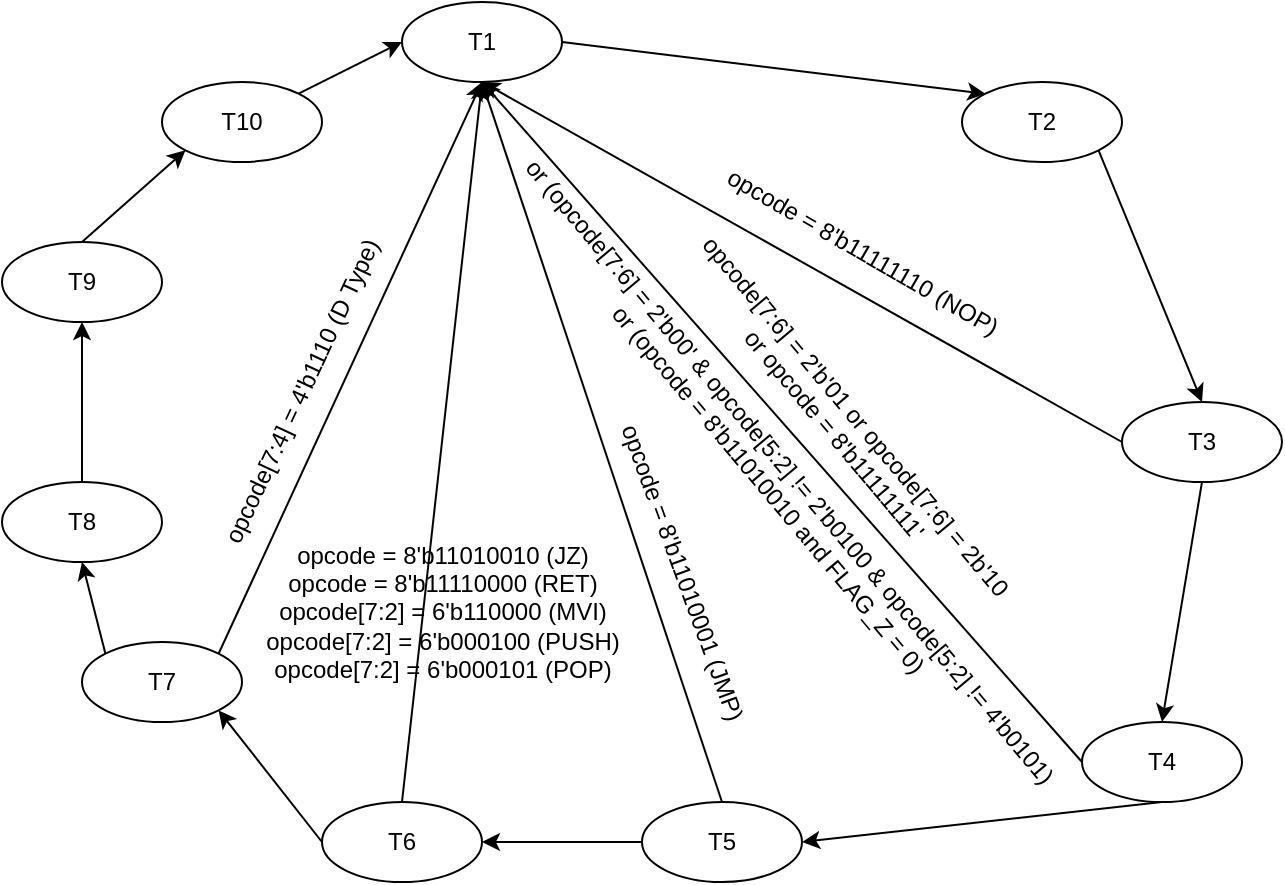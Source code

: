 <mxfile version="20.3.0" type="device"><diagram id="8E4dBgAVaJgITq-OcWGp" name="Page-1"><mxGraphModel dx="865" dy="534" grid="1" gridSize="10" guides="1" tooltips="1" connect="1" arrows="1" fold="1" page="1" pageScale="1" pageWidth="1654" pageHeight="1169" math="0" shadow="0"><root><mxCell id="0"/><mxCell id="1" parent="0"/><mxCell id="2YIAS7HiWx1FFXhOzL-p-1" value="T1" style="ellipse;whiteSpace=wrap;html=1;" vertex="1" parent="1"><mxGeometry x="480" y="80" width="80" height="40" as="geometry"/></mxCell><mxCell id="2YIAS7HiWx1FFXhOzL-p-2" value="T2" style="ellipse;whiteSpace=wrap;html=1;" vertex="1" parent="1"><mxGeometry x="760" y="120" width="80" height="40" as="geometry"/></mxCell><mxCell id="2YIAS7HiWx1FFXhOzL-p-3" value="T3" style="ellipse;whiteSpace=wrap;html=1;" vertex="1" parent="1"><mxGeometry x="840" y="280" width="80" height="40" as="geometry"/></mxCell><mxCell id="2YIAS7HiWx1FFXhOzL-p-4" value="T4" style="ellipse;whiteSpace=wrap;html=1;" vertex="1" parent="1"><mxGeometry x="820" y="440" width="80" height="40" as="geometry"/></mxCell><mxCell id="2YIAS7HiWx1FFXhOzL-p-5" value="T5" style="ellipse;whiteSpace=wrap;html=1;" vertex="1" parent="1"><mxGeometry x="600" y="480" width="80" height="40" as="geometry"/></mxCell><mxCell id="2YIAS7HiWx1FFXhOzL-p-6" value="T6" style="ellipse;whiteSpace=wrap;html=1;" vertex="1" parent="1"><mxGeometry x="440" y="480" width="80" height="40" as="geometry"/></mxCell><mxCell id="2YIAS7HiWx1FFXhOzL-p-7" value="T7" style="ellipse;whiteSpace=wrap;html=1;" vertex="1" parent="1"><mxGeometry x="320" y="400" width="80" height="40" as="geometry"/></mxCell><mxCell id="2YIAS7HiWx1FFXhOzL-p-8" value="T8" style="ellipse;whiteSpace=wrap;html=1;" vertex="1" parent="1"><mxGeometry x="280" y="320" width="80" height="40" as="geometry"/></mxCell><mxCell id="2YIAS7HiWx1FFXhOzL-p-9" value="T9" style="ellipse;whiteSpace=wrap;html=1;" vertex="1" parent="1"><mxGeometry x="280" y="200" width="80" height="40" as="geometry"/></mxCell><mxCell id="2YIAS7HiWx1FFXhOzL-p-10" value="T10" style="ellipse;whiteSpace=wrap;html=1;" vertex="1" parent="1"><mxGeometry x="360" y="120" width="80" height="40" as="geometry"/></mxCell><mxCell id="2YIAS7HiWx1FFXhOzL-p-11" value="" style="endArrow=classic;html=1;rounded=0;exitX=1;exitY=0.5;exitDx=0;exitDy=0;entryX=0;entryY=0;entryDx=0;entryDy=0;" edge="1" parent="1" source="2YIAS7HiWx1FFXhOzL-p-1" target="2YIAS7HiWx1FFXhOzL-p-2"><mxGeometry width="50" height="50" relative="1" as="geometry"><mxPoint x="540" y="300" as="sourcePoint"/><mxPoint x="590" y="250" as="targetPoint"/></mxGeometry></mxCell><mxCell id="2YIAS7HiWx1FFXhOzL-p-12" value="" style="endArrow=classic;html=1;rounded=0;exitX=1;exitY=1;exitDx=0;exitDy=0;entryX=0.5;entryY=0;entryDx=0;entryDy=0;" edge="1" parent="1" source="2YIAS7HiWx1FFXhOzL-p-2" target="2YIAS7HiWx1FFXhOzL-p-3"><mxGeometry width="50" height="50" relative="1" as="geometry"><mxPoint x="570" y="110" as="sourcePoint"/><mxPoint x="621.716" y="135.858" as="targetPoint"/></mxGeometry></mxCell><mxCell id="2YIAS7HiWx1FFXhOzL-p-13" value="" style="endArrow=classic;html=1;rounded=0;exitX=0.5;exitY=1;exitDx=0;exitDy=0;entryX=0.5;entryY=0;entryDx=0;entryDy=0;" edge="1" parent="1" source="2YIAS7HiWx1FFXhOzL-p-3" target="2YIAS7HiWx1FFXhOzL-p-4"><mxGeometry width="50" height="50" relative="1" as="geometry"><mxPoint x="678.284" y="164.142" as="sourcePoint"/><mxPoint x="690" y="210" as="targetPoint"/></mxGeometry></mxCell><mxCell id="2YIAS7HiWx1FFXhOzL-p-14" value="" style="endArrow=classic;html=1;rounded=0;exitX=0;exitY=0.5;exitDx=0;exitDy=0;entryX=0.5;entryY=1;entryDx=0;entryDy=0;" edge="1" parent="1" source="2YIAS7HiWx1FFXhOzL-p-3" target="2YIAS7HiWx1FFXhOzL-p-1"><mxGeometry width="50" height="50" relative="1" as="geometry"><mxPoint x="690" y="250" as="sourcePoint"/><mxPoint x="690" y="290.0" as="targetPoint"/></mxGeometry></mxCell><mxCell id="2YIAS7HiWx1FFXhOzL-p-15" value="" style="endArrow=classic;html=1;rounded=0;exitX=0;exitY=0.5;exitDx=0;exitDy=0;entryX=0.5;entryY=1;entryDx=0;entryDy=0;" edge="1" parent="1" source="2YIAS7HiWx1FFXhOzL-p-4" target="2YIAS7HiWx1FFXhOzL-p-1"><mxGeometry width="50" height="50" relative="1" as="geometry"><mxPoint x="730" y="230" as="sourcePoint"/><mxPoint x="530" y="130" as="targetPoint"/></mxGeometry></mxCell><mxCell id="2YIAS7HiWx1FFXhOzL-p-16" value="" style="endArrow=classic;html=1;rounded=0;exitX=0.5;exitY=1;exitDx=0;exitDy=0;entryX=1;entryY=0.5;entryDx=0;entryDy=0;" edge="1" parent="1" source="2YIAS7HiWx1FFXhOzL-p-4" target="2YIAS7HiWx1FFXhOzL-p-5"><mxGeometry width="50" height="50" relative="1" as="geometry"><mxPoint x="770" y="250" as="sourcePoint"/><mxPoint x="770" y="330" as="targetPoint"/></mxGeometry></mxCell><mxCell id="2YIAS7HiWx1FFXhOzL-p-17" value="" style="endArrow=classic;html=1;rounded=0;exitX=0;exitY=0.5;exitDx=0;exitDy=0;entryX=1;entryY=0.5;entryDx=0;entryDy=0;" edge="1" parent="1" source="2YIAS7HiWx1FFXhOzL-p-5" target="2YIAS7HiWx1FFXhOzL-p-6"><mxGeometry width="50" height="50" relative="1" as="geometry"><mxPoint x="770" y="370" as="sourcePoint"/><mxPoint x="718.284" y="415.858" as="targetPoint"/></mxGeometry></mxCell><mxCell id="2YIAS7HiWx1FFXhOzL-p-18" value="" style="endArrow=classic;html=1;rounded=0;exitX=0;exitY=0.5;exitDx=0;exitDy=0;entryX=1;entryY=1;entryDx=0;entryDy=0;" edge="1" parent="1" source="2YIAS7HiWx1FFXhOzL-p-6" target="2YIAS7HiWx1FFXhOzL-p-7"><mxGeometry width="50" height="50" relative="1" as="geometry"><mxPoint x="661.716" y="444.142" as="sourcePoint"/><mxPoint x="570" y="510" as="targetPoint"/></mxGeometry></mxCell><mxCell id="2YIAS7HiWx1FFXhOzL-p-19" value="" style="endArrow=classic;html=1;rounded=0;exitX=0;exitY=0;exitDx=0;exitDy=0;entryX=0.5;entryY=1;entryDx=0;entryDy=0;" edge="1" parent="1" source="2YIAS7HiWx1FFXhOzL-p-7" target="2YIAS7HiWx1FFXhOzL-p-8"><mxGeometry width="50" height="50" relative="1" as="geometry"><mxPoint x="490" y="510" as="sourcePoint"/><mxPoint x="398.284" y="444.142" as="targetPoint"/></mxGeometry></mxCell><mxCell id="2YIAS7HiWx1FFXhOzL-p-20" value="" style="endArrow=classic;html=1;rounded=0;exitX=0.5;exitY=0;exitDx=0;exitDy=0;entryX=0.5;entryY=1;entryDx=0;entryDy=0;" edge="1" parent="1" source="2YIAS7HiWx1FFXhOzL-p-8" target="2YIAS7HiWx1FFXhOzL-p-9"><mxGeometry width="50" height="50" relative="1" as="geometry"><mxPoint x="341.716" y="435.858" as="sourcePoint"/><mxPoint x="290" y="390" as="targetPoint"/></mxGeometry></mxCell><mxCell id="2YIAS7HiWx1FFXhOzL-p-21" value="" style="endArrow=classic;html=1;rounded=0;exitX=0.5;exitY=0;exitDx=0;exitDy=0;entryX=0;entryY=1;entryDx=0;entryDy=0;" edge="1" parent="1" source="2YIAS7HiWx1FFXhOzL-p-9" target="2YIAS7HiWx1FFXhOzL-p-10"><mxGeometry width="50" height="50" relative="1" as="geometry"><mxPoint x="290" y="330" as="sourcePoint"/><mxPoint x="290" y="250" as="targetPoint"/></mxGeometry></mxCell><mxCell id="2YIAS7HiWx1FFXhOzL-p-22" value="" style="endArrow=classic;html=1;rounded=0;exitX=1;exitY=0;exitDx=0;exitDy=0;entryX=0;entryY=0.5;entryDx=0;entryDy=0;" edge="1" parent="1" source="2YIAS7HiWx1FFXhOzL-p-10" target="2YIAS7HiWx1FFXhOzL-p-1"><mxGeometry width="50" height="50" relative="1" as="geometry"><mxPoint x="290" y="210" as="sourcePoint"/><mxPoint x="341.716" y="164.142" as="targetPoint"/></mxGeometry></mxCell><mxCell id="2YIAS7HiWx1FFXhOzL-p-23" value="" style="endArrow=classic;html=1;rounded=0;exitX=0.5;exitY=0;exitDx=0;exitDy=0;entryX=0.5;entryY=1;entryDx=0;entryDy=0;" edge="1" parent="1" source="2YIAS7HiWx1FFXhOzL-p-5" target="2YIAS7HiWx1FFXhOzL-p-1"><mxGeometry width="50" height="50" relative="1" as="geometry"><mxPoint x="730.0" y="350.0" as="sourcePoint"/><mxPoint x="530" y="130" as="targetPoint"/></mxGeometry></mxCell><mxCell id="2YIAS7HiWx1FFXhOzL-p-24" value="" style="endArrow=classic;html=1;rounded=0;exitX=0.5;exitY=0;exitDx=0;exitDy=0;entryX=0.5;entryY=1;entryDx=0;entryDy=0;" edge="1" parent="1" source="2YIAS7HiWx1FFXhOzL-p-6" target="2YIAS7HiWx1FFXhOzL-p-1"><mxGeometry width="50" height="50" relative="1" as="geometry"><mxPoint x="690" y="410.0" as="sourcePoint"/><mxPoint x="530" y="130" as="targetPoint"/></mxGeometry></mxCell><mxCell id="2YIAS7HiWx1FFXhOzL-p-25" value="" style="endArrow=classic;html=1;rounded=0;exitX=1;exitY=0;exitDx=0;exitDy=0;entryX=0.5;entryY=1;entryDx=0;entryDy=0;" edge="1" parent="1" source="2YIAS7HiWx1FFXhOzL-p-7" target="2YIAS7HiWx1FFXhOzL-p-1"><mxGeometry width="50" height="50" relative="1" as="geometry"><mxPoint x="530" y="450.0" as="sourcePoint"/><mxPoint x="530" y="130" as="targetPoint"/></mxGeometry></mxCell><mxCell id="2YIAS7HiWx1FFXhOzL-p-29" value="opcode = 8'b11111110 (NOP)" style="text;html=1;align=center;verticalAlign=middle;resizable=0;points=[];autosize=1;strokeColor=none;fillColor=none;rotation=30;" vertex="1" parent="1"><mxGeometry x="620" y="190" width="180" height="30" as="geometry"/></mxCell><mxCell id="2YIAS7HiWx1FFXhOzL-p-31" value="opcode[7:6] = 2'b'01 or opcode[7:6] = 2b'10&lt;br&gt;or opcode = 8'b11111111'&lt;br&gt;&lt;br&gt;or (opcode[7:6] = 2'b00' &amp;amp; opcode[5:2] != 2'b0100 &amp;amp; opcode[5:2] != 4'b0101)&lt;br&gt;or (opcode = 8'b11010010 and FLAG_Z = 0)" style="text;html=1;align=center;verticalAlign=middle;resizable=0;points=[];autosize=1;strokeColor=none;fillColor=none;rotation=50;" vertex="1" parent="1"><mxGeometry x="470" y="260" width="430" height="90" as="geometry"/></mxCell><mxCell id="2YIAS7HiWx1FFXhOzL-p-32" value="opcode = 8'b11010001 (JMP)" style="text;html=1;align=center;verticalAlign=middle;resizable=0;points=[];autosize=1;strokeColor=none;fillColor=none;rotation=70;" vertex="1" parent="1"><mxGeometry x="530" y="350" width="180" height="30" as="geometry"/></mxCell><mxCell id="2YIAS7HiWx1FFXhOzL-p-33" value="opcode = 8'b11010010 (JZ)&lt;br&gt;opcode = 8'b11110000 (RET)&lt;br&gt;opcode[7:2] = 6'b110000 (MVI)&lt;br&gt;opcode[7:2] = 6'b000100 (PUSH)&lt;br&gt;opcode[7:2] = 6'b000101 (POP)" style="text;html=1;align=center;verticalAlign=middle;resizable=0;points=[];autosize=1;strokeColor=none;fillColor=none;rotation=0;" vertex="1" parent="1"><mxGeometry x="400" y="340" width="200" height="90" as="geometry"/></mxCell><mxCell id="2YIAS7HiWx1FFXhOzL-p-34" value="opcode[7:4] = 4'b1110 (D Type)" style="text;html=1;align=center;verticalAlign=middle;resizable=0;points=[];autosize=1;strokeColor=none;fillColor=none;rotation=-65;" vertex="1" parent="1"><mxGeometry x="335" y="260" width="190" height="30" as="geometry"/></mxCell></root></mxGraphModel></diagram></mxfile>